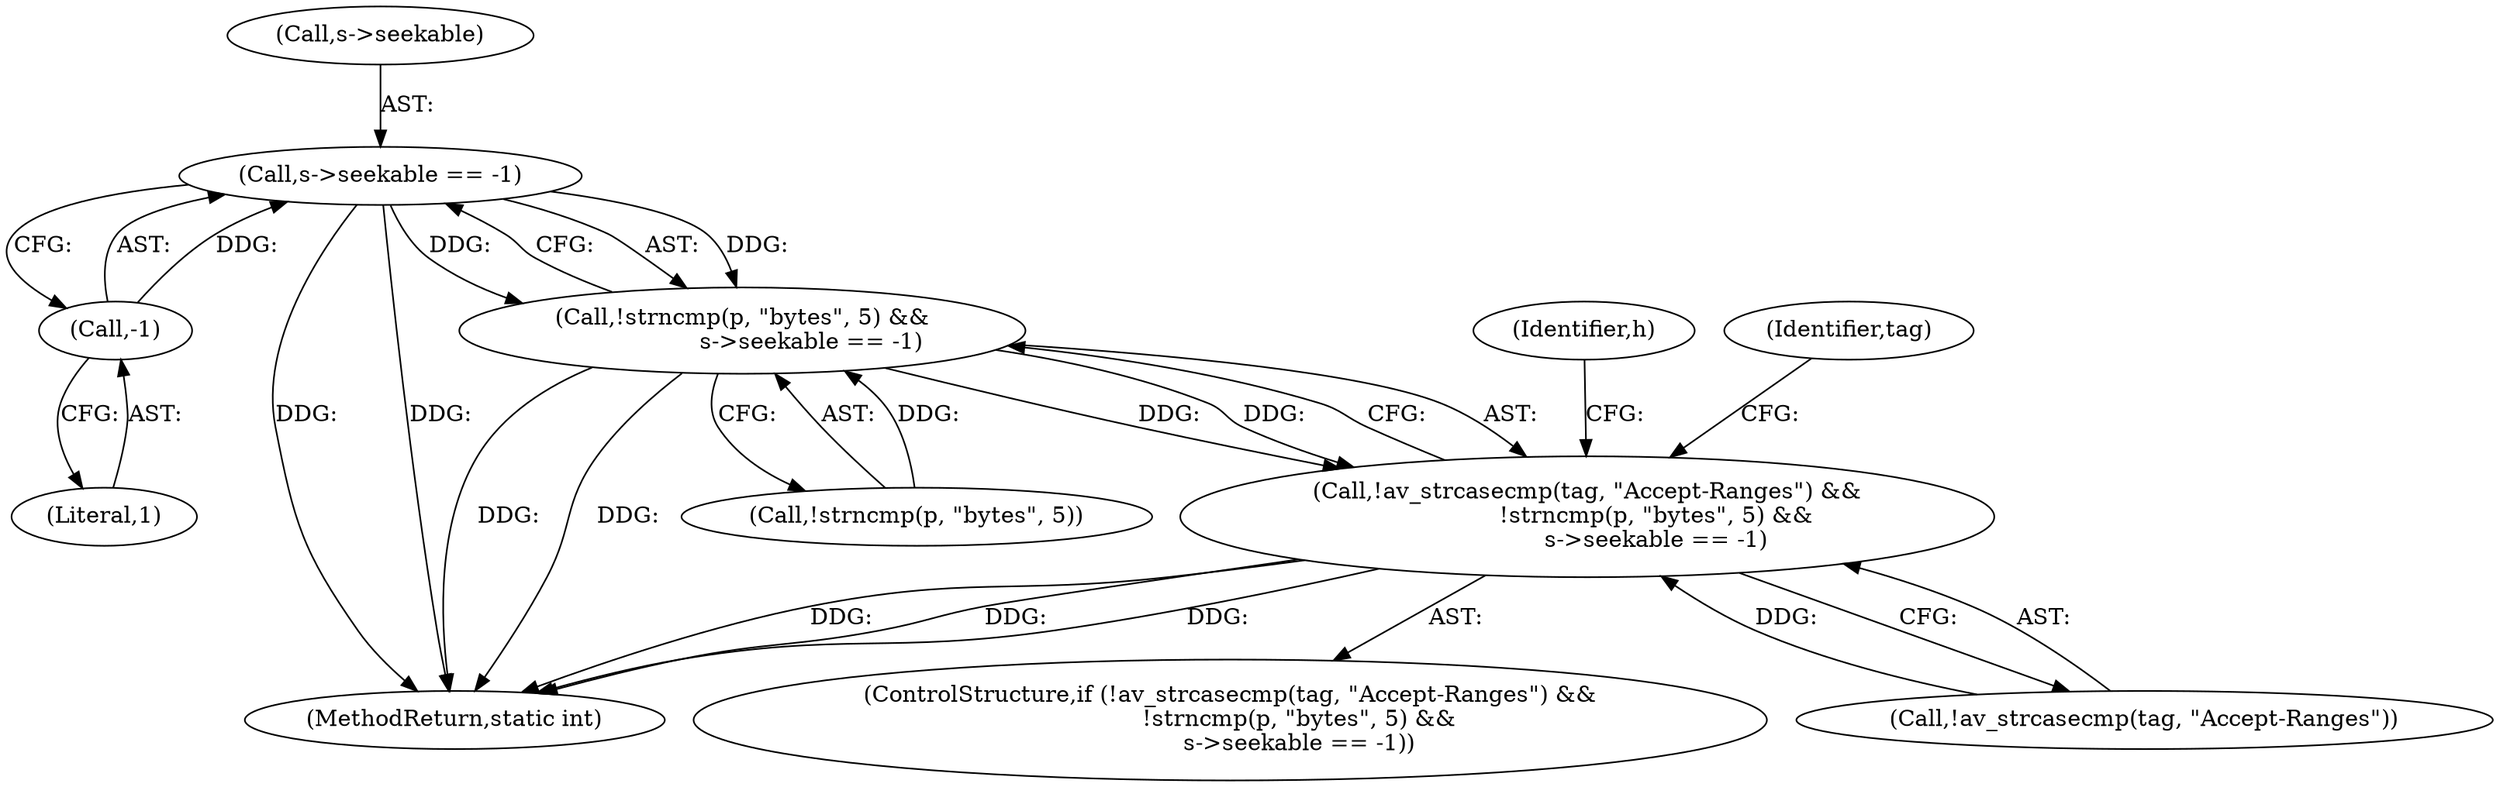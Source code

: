 digraph "0_FFmpeg_2a05c8f813de6f2278827734bf8102291e7484aa_7@pointer" {
"1000470" [label="(Call,s->seekable == -1)"];
"1000474" [label="(Call,-1)"];
"1000464" [label="(Call,!strncmp(p, \"bytes\", 5) &&\n                   s->seekable == -1)"];
"1000459" [label="(Call,!av_strcasecmp(tag, \"Accept-Ranges\") &&\n                   !strncmp(p, \"bytes\", 5) &&\n                   s->seekable == -1)"];
"1000487" [label="(Identifier,tag)"];
"1000458" [label="(ControlStructure,if (!av_strcasecmp(tag, \"Accept-Ranges\") &&\n                   !strncmp(p, \"bytes\", 5) &&\n                   s->seekable == -1))"];
"1000475" [label="(Literal,1)"];
"1000464" [label="(Call,!strncmp(p, \"bytes\", 5) &&\n                   s->seekable == -1)"];
"1000686" [label="(MethodReturn,static int)"];
"1000459" [label="(Call,!av_strcasecmp(tag, \"Accept-Ranges\") &&\n                   !strncmp(p, \"bytes\", 5) &&\n                   s->seekable == -1)"];
"1000471" [label="(Call,s->seekable)"];
"1000465" [label="(Call,!strncmp(p, \"bytes\", 5))"];
"1000470" [label="(Call,s->seekable == -1)"];
"1000479" [label="(Identifier,h)"];
"1000460" [label="(Call,!av_strcasecmp(tag, \"Accept-Ranges\"))"];
"1000474" [label="(Call,-1)"];
"1000470" -> "1000464"  [label="AST: "];
"1000470" -> "1000474"  [label="CFG: "];
"1000471" -> "1000470"  [label="AST: "];
"1000474" -> "1000470"  [label="AST: "];
"1000464" -> "1000470"  [label="CFG: "];
"1000470" -> "1000686"  [label="DDG: "];
"1000470" -> "1000686"  [label="DDG: "];
"1000470" -> "1000464"  [label="DDG: "];
"1000470" -> "1000464"  [label="DDG: "];
"1000474" -> "1000470"  [label="DDG: "];
"1000474" -> "1000475"  [label="CFG: "];
"1000475" -> "1000474"  [label="AST: "];
"1000464" -> "1000459"  [label="AST: "];
"1000464" -> "1000465"  [label="CFG: "];
"1000465" -> "1000464"  [label="AST: "];
"1000459" -> "1000464"  [label="CFG: "];
"1000464" -> "1000686"  [label="DDG: "];
"1000464" -> "1000686"  [label="DDG: "];
"1000464" -> "1000459"  [label="DDG: "];
"1000464" -> "1000459"  [label="DDG: "];
"1000465" -> "1000464"  [label="DDG: "];
"1000459" -> "1000458"  [label="AST: "];
"1000459" -> "1000460"  [label="CFG: "];
"1000460" -> "1000459"  [label="AST: "];
"1000479" -> "1000459"  [label="CFG: "];
"1000487" -> "1000459"  [label="CFG: "];
"1000459" -> "1000686"  [label="DDG: "];
"1000459" -> "1000686"  [label="DDG: "];
"1000459" -> "1000686"  [label="DDG: "];
"1000460" -> "1000459"  [label="DDG: "];
}
